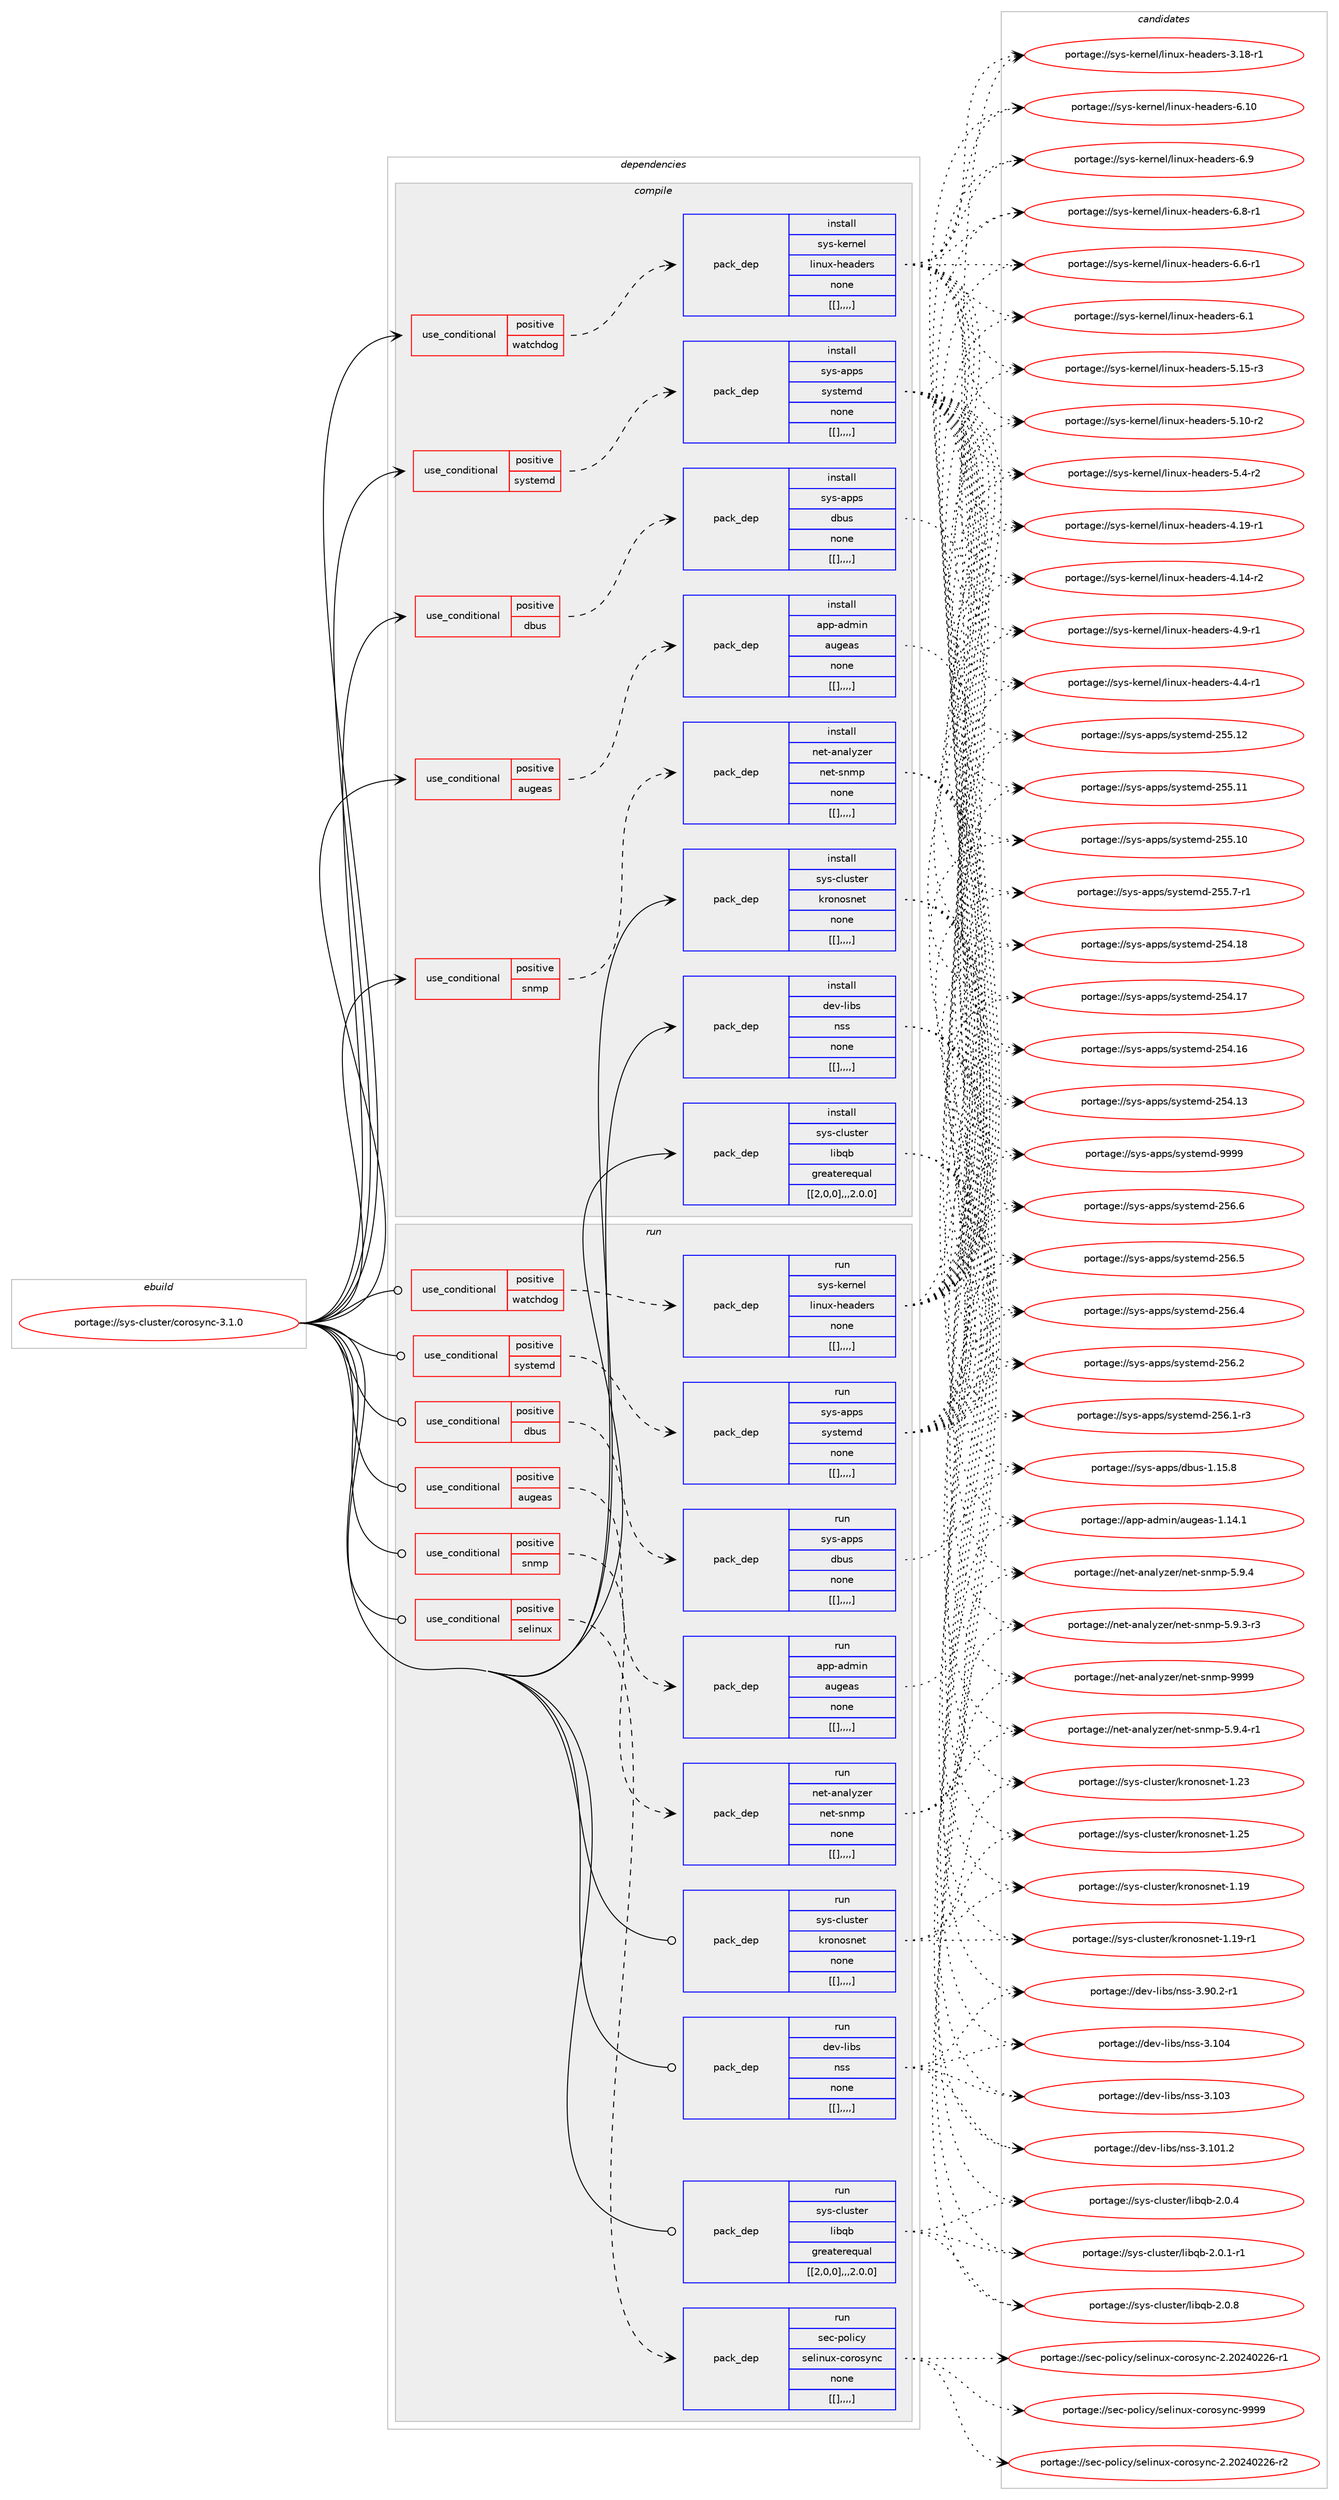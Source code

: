 digraph prolog {

# *************
# Graph options
# *************

newrank=true;
concentrate=true;
compound=true;
graph [rankdir=LR,fontname=Helvetica,fontsize=10,ranksep=1.5];#, ranksep=2.5, nodesep=0.2];
edge  [arrowhead=vee];
node  [fontname=Helvetica,fontsize=10];

# **********
# The ebuild
# **********

subgraph cluster_leftcol {
color=gray;
label=<<i>ebuild</i>>;
id [label="portage://sys-cluster/corosync-3.1.0", color=red, width=4, href="../sys-cluster/corosync-3.1.0.svg"];
}

# ****************
# The dependencies
# ****************

subgraph cluster_midcol {
color=gray;
label=<<i>dependencies</i>>;
subgraph cluster_compile {
fillcolor="#eeeeee";
style=filled;
label=<<i>compile</i>>;
subgraph cond118790 {
dependency442559 [label=<<TABLE BORDER="0" CELLBORDER="1" CELLSPACING="0" CELLPADDING="4"><TR><TD ROWSPAN="3" CELLPADDING="10">use_conditional</TD></TR><TR><TD>positive</TD></TR><TR><TD>augeas</TD></TR></TABLE>>, shape=none, color=red];
subgraph pack320806 {
dependency442560 [label=<<TABLE BORDER="0" CELLBORDER="1" CELLSPACING="0" CELLPADDING="4" WIDTH="220"><TR><TD ROWSPAN="6" CELLPADDING="30">pack_dep</TD></TR><TR><TD WIDTH="110">install</TD></TR><TR><TD>app-admin</TD></TR><TR><TD>augeas</TD></TR><TR><TD>none</TD></TR><TR><TD>[[],,,,]</TD></TR></TABLE>>, shape=none, color=blue];
}
dependency442559:e -> dependency442560:w [weight=20,style="dashed",arrowhead="vee"];
}
id:e -> dependency442559:w [weight=20,style="solid",arrowhead="vee"];
subgraph cond118791 {
dependency442561 [label=<<TABLE BORDER="0" CELLBORDER="1" CELLSPACING="0" CELLPADDING="4"><TR><TD ROWSPAN="3" CELLPADDING="10">use_conditional</TD></TR><TR><TD>positive</TD></TR><TR><TD>dbus</TD></TR></TABLE>>, shape=none, color=red];
subgraph pack320807 {
dependency442562 [label=<<TABLE BORDER="0" CELLBORDER="1" CELLSPACING="0" CELLPADDING="4" WIDTH="220"><TR><TD ROWSPAN="6" CELLPADDING="30">pack_dep</TD></TR><TR><TD WIDTH="110">install</TD></TR><TR><TD>sys-apps</TD></TR><TR><TD>dbus</TD></TR><TR><TD>none</TD></TR><TR><TD>[[],,,,]</TD></TR></TABLE>>, shape=none, color=blue];
}
dependency442561:e -> dependency442562:w [weight=20,style="dashed",arrowhead="vee"];
}
id:e -> dependency442561:w [weight=20,style="solid",arrowhead="vee"];
subgraph cond118792 {
dependency442563 [label=<<TABLE BORDER="0" CELLBORDER="1" CELLSPACING="0" CELLPADDING="4"><TR><TD ROWSPAN="3" CELLPADDING="10">use_conditional</TD></TR><TR><TD>positive</TD></TR><TR><TD>snmp</TD></TR></TABLE>>, shape=none, color=red];
subgraph pack320808 {
dependency442564 [label=<<TABLE BORDER="0" CELLBORDER="1" CELLSPACING="0" CELLPADDING="4" WIDTH="220"><TR><TD ROWSPAN="6" CELLPADDING="30">pack_dep</TD></TR><TR><TD WIDTH="110">install</TD></TR><TR><TD>net-analyzer</TD></TR><TR><TD>net-snmp</TD></TR><TR><TD>none</TD></TR><TR><TD>[[],,,,]</TD></TR></TABLE>>, shape=none, color=blue];
}
dependency442563:e -> dependency442564:w [weight=20,style="dashed",arrowhead="vee"];
}
id:e -> dependency442563:w [weight=20,style="solid",arrowhead="vee"];
subgraph cond118793 {
dependency442565 [label=<<TABLE BORDER="0" CELLBORDER="1" CELLSPACING="0" CELLPADDING="4"><TR><TD ROWSPAN="3" CELLPADDING="10">use_conditional</TD></TR><TR><TD>positive</TD></TR><TR><TD>systemd</TD></TR></TABLE>>, shape=none, color=red];
subgraph pack320809 {
dependency442566 [label=<<TABLE BORDER="0" CELLBORDER="1" CELLSPACING="0" CELLPADDING="4" WIDTH="220"><TR><TD ROWSPAN="6" CELLPADDING="30">pack_dep</TD></TR><TR><TD WIDTH="110">install</TD></TR><TR><TD>sys-apps</TD></TR><TR><TD>systemd</TD></TR><TR><TD>none</TD></TR><TR><TD>[[],,,,]</TD></TR></TABLE>>, shape=none, color=blue];
}
dependency442565:e -> dependency442566:w [weight=20,style="dashed",arrowhead="vee"];
}
id:e -> dependency442565:w [weight=20,style="solid",arrowhead="vee"];
subgraph cond118794 {
dependency442567 [label=<<TABLE BORDER="0" CELLBORDER="1" CELLSPACING="0" CELLPADDING="4"><TR><TD ROWSPAN="3" CELLPADDING="10">use_conditional</TD></TR><TR><TD>positive</TD></TR><TR><TD>watchdog</TD></TR></TABLE>>, shape=none, color=red];
subgraph pack320810 {
dependency442568 [label=<<TABLE BORDER="0" CELLBORDER="1" CELLSPACING="0" CELLPADDING="4" WIDTH="220"><TR><TD ROWSPAN="6" CELLPADDING="30">pack_dep</TD></TR><TR><TD WIDTH="110">install</TD></TR><TR><TD>sys-kernel</TD></TR><TR><TD>linux-headers</TD></TR><TR><TD>none</TD></TR><TR><TD>[[],,,,]</TD></TR></TABLE>>, shape=none, color=blue];
}
dependency442567:e -> dependency442568:w [weight=20,style="dashed",arrowhead="vee"];
}
id:e -> dependency442567:w [weight=20,style="solid",arrowhead="vee"];
subgraph pack320811 {
dependency442569 [label=<<TABLE BORDER="0" CELLBORDER="1" CELLSPACING="0" CELLPADDING="4" WIDTH="220"><TR><TD ROWSPAN="6" CELLPADDING="30">pack_dep</TD></TR><TR><TD WIDTH="110">install</TD></TR><TR><TD>dev-libs</TD></TR><TR><TD>nss</TD></TR><TR><TD>none</TD></TR><TR><TD>[[],,,,]</TD></TR></TABLE>>, shape=none, color=blue];
}
id:e -> dependency442569:w [weight=20,style="solid",arrowhead="vee"];
subgraph pack320812 {
dependency442570 [label=<<TABLE BORDER="0" CELLBORDER="1" CELLSPACING="0" CELLPADDING="4" WIDTH="220"><TR><TD ROWSPAN="6" CELLPADDING="30">pack_dep</TD></TR><TR><TD WIDTH="110">install</TD></TR><TR><TD>sys-cluster</TD></TR><TR><TD>kronosnet</TD></TR><TR><TD>none</TD></TR><TR><TD>[[],,,,]</TD></TR></TABLE>>, shape=none, color=blue];
}
id:e -> dependency442570:w [weight=20,style="solid",arrowhead="vee"];
subgraph pack320813 {
dependency442571 [label=<<TABLE BORDER="0" CELLBORDER="1" CELLSPACING="0" CELLPADDING="4" WIDTH="220"><TR><TD ROWSPAN="6" CELLPADDING="30">pack_dep</TD></TR><TR><TD WIDTH="110">install</TD></TR><TR><TD>sys-cluster</TD></TR><TR><TD>libqb</TD></TR><TR><TD>greaterequal</TD></TR><TR><TD>[[2,0,0],,,2.0.0]</TD></TR></TABLE>>, shape=none, color=blue];
}
id:e -> dependency442571:w [weight=20,style="solid",arrowhead="vee"];
}
subgraph cluster_compileandrun {
fillcolor="#eeeeee";
style=filled;
label=<<i>compile and run</i>>;
}
subgraph cluster_run {
fillcolor="#eeeeee";
style=filled;
label=<<i>run</i>>;
subgraph cond118795 {
dependency442572 [label=<<TABLE BORDER="0" CELLBORDER="1" CELLSPACING="0" CELLPADDING="4"><TR><TD ROWSPAN="3" CELLPADDING="10">use_conditional</TD></TR><TR><TD>positive</TD></TR><TR><TD>augeas</TD></TR></TABLE>>, shape=none, color=red];
subgraph pack320814 {
dependency442573 [label=<<TABLE BORDER="0" CELLBORDER="1" CELLSPACING="0" CELLPADDING="4" WIDTH="220"><TR><TD ROWSPAN="6" CELLPADDING="30">pack_dep</TD></TR><TR><TD WIDTH="110">run</TD></TR><TR><TD>app-admin</TD></TR><TR><TD>augeas</TD></TR><TR><TD>none</TD></TR><TR><TD>[[],,,,]</TD></TR></TABLE>>, shape=none, color=blue];
}
dependency442572:e -> dependency442573:w [weight=20,style="dashed",arrowhead="vee"];
}
id:e -> dependency442572:w [weight=20,style="solid",arrowhead="odot"];
subgraph cond118796 {
dependency442574 [label=<<TABLE BORDER="0" CELLBORDER="1" CELLSPACING="0" CELLPADDING="4"><TR><TD ROWSPAN="3" CELLPADDING="10">use_conditional</TD></TR><TR><TD>positive</TD></TR><TR><TD>dbus</TD></TR></TABLE>>, shape=none, color=red];
subgraph pack320815 {
dependency442575 [label=<<TABLE BORDER="0" CELLBORDER="1" CELLSPACING="0" CELLPADDING="4" WIDTH="220"><TR><TD ROWSPAN="6" CELLPADDING="30">pack_dep</TD></TR><TR><TD WIDTH="110">run</TD></TR><TR><TD>sys-apps</TD></TR><TR><TD>dbus</TD></TR><TR><TD>none</TD></TR><TR><TD>[[],,,,]</TD></TR></TABLE>>, shape=none, color=blue];
}
dependency442574:e -> dependency442575:w [weight=20,style="dashed",arrowhead="vee"];
}
id:e -> dependency442574:w [weight=20,style="solid",arrowhead="odot"];
subgraph cond118797 {
dependency442576 [label=<<TABLE BORDER="0" CELLBORDER="1" CELLSPACING="0" CELLPADDING="4"><TR><TD ROWSPAN="3" CELLPADDING="10">use_conditional</TD></TR><TR><TD>positive</TD></TR><TR><TD>selinux</TD></TR></TABLE>>, shape=none, color=red];
subgraph pack320816 {
dependency442577 [label=<<TABLE BORDER="0" CELLBORDER="1" CELLSPACING="0" CELLPADDING="4" WIDTH="220"><TR><TD ROWSPAN="6" CELLPADDING="30">pack_dep</TD></TR><TR><TD WIDTH="110">run</TD></TR><TR><TD>sec-policy</TD></TR><TR><TD>selinux-corosync</TD></TR><TR><TD>none</TD></TR><TR><TD>[[],,,,]</TD></TR></TABLE>>, shape=none, color=blue];
}
dependency442576:e -> dependency442577:w [weight=20,style="dashed",arrowhead="vee"];
}
id:e -> dependency442576:w [weight=20,style="solid",arrowhead="odot"];
subgraph cond118798 {
dependency442578 [label=<<TABLE BORDER="0" CELLBORDER="1" CELLSPACING="0" CELLPADDING="4"><TR><TD ROWSPAN="3" CELLPADDING="10">use_conditional</TD></TR><TR><TD>positive</TD></TR><TR><TD>snmp</TD></TR></TABLE>>, shape=none, color=red];
subgraph pack320817 {
dependency442579 [label=<<TABLE BORDER="0" CELLBORDER="1" CELLSPACING="0" CELLPADDING="4" WIDTH="220"><TR><TD ROWSPAN="6" CELLPADDING="30">pack_dep</TD></TR><TR><TD WIDTH="110">run</TD></TR><TR><TD>net-analyzer</TD></TR><TR><TD>net-snmp</TD></TR><TR><TD>none</TD></TR><TR><TD>[[],,,,]</TD></TR></TABLE>>, shape=none, color=blue];
}
dependency442578:e -> dependency442579:w [weight=20,style="dashed",arrowhead="vee"];
}
id:e -> dependency442578:w [weight=20,style="solid",arrowhead="odot"];
subgraph cond118799 {
dependency442580 [label=<<TABLE BORDER="0" CELLBORDER="1" CELLSPACING="0" CELLPADDING="4"><TR><TD ROWSPAN="3" CELLPADDING="10">use_conditional</TD></TR><TR><TD>positive</TD></TR><TR><TD>systemd</TD></TR></TABLE>>, shape=none, color=red];
subgraph pack320818 {
dependency442581 [label=<<TABLE BORDER="0" CELLBORDER="1" CELLSPACING="0" CELLPADDING="4" WIDTH="220"><TR><TD ROWSPAN="6" CELLPADDING="30">pack_dep</TD></TR><TR><TD WIDTH="110">run</TD></TR><TR><TD>sys-apps</TD></TR><TR><TD>systemd</TD></TR><TR><TD>none</TD></TR><TR><TD>[[],,,,]</TD></TR></TABLE>>, shape=none, color=blue];
}
dependency442580:e -> dependency442581:w [weight=20,style="dashed",arrowhead="vee"];
}
id:e -> dependency442580:w [weight=20,style="solid",arrowhead="odot"];
subgraph cond118800 {
dependency442582 [label=<<TABLE BORDER="0" CELLBORDER="1" CELLSPACING="0" CELLPADDING="4"><TR><TD ROWSPAN="3" CELLPADDING="10">use_conditional</TD></TR><TR><TD>positive</TD></TR><TR><TD>watchdog</TD></TR></TABLE>>, shape=none, color=red];
subgraph pack320819 {
dependency442583 [label=<<TABLE BORDER="0" CELLBORDER="1" CELLSPACING="0" CELLPADDING="4" WIDTH="220"><TR><TD ROWSPAN="6" CELLPADDING="30">pack_dep</TD></TR><TR><TD WIDTH="110">run</TD></TR><TR><TD>sys-kernel</TD></TR><TR><TD>linux-headers</TD></TR><TR><TD>none</TD></TR><TR><TD>[[],,,,]</TD></TR></TABLE>>, shape=none, color=blue];
}
dependency442582:e -> dependency442583:w [weight=20,style="dashed",arrowhead="vee"];
}
id:e -> dependency442582:w [weight=20,style="solid",arrowhead="odot"];
subgraph pack320820 {
dependency442584 [label=<<TABLE BORDER="0" CELLBORDER="1" CELLSPACING="0" CELLPADDING="4" WIDTH="220"><TR><TD ROWSPAN="6" CELLPADDING="30">pack_dep</TD></TR><TR><TD WIDTH="110">run</TD></TR><TR><TD>dev-libs</TD></TR><TR><TD>nss</TD></TR><TR><TD>none</TD></TR><TR><TD>[[],,,,]</TD></TR></TABLE>>, shape=none, color=blue];
}
id:e -> dependency442584:w [weight=20,style="solid",arrowhead="odot"];
subgraph pack320821 {
dependency442585 [label=<<TABLE BORDER="0" CELLBORDER="1" CELLSPACING="0" CELLPADDING="4" WIDTH="220"><TR><TD ROWSPAN="6" CELLPADDING="30">pack_dep</TD></TR><TR><TD WIDTH="110">run</TD></TR><TR><TD>sys-cluster</TD></TR><TR><TD>kronosnet</TD></TR><TR><TD>none</TD></TR><TR><TD>[[],,,,]</TD></TR></TABLE>>, shape=none, color=blue];
}
id:e -> dependency442585:w [weight=20,style="solid",arrowhead="odot"];
subgraph pack320822 {
dependency442586 [label=<<TABLE BORDER="0" CELLBORDER="1" CELLSPACING="0" CELLPADDING="4" WIDTH="220"><TR><TD ROWSPAN="6" CELLPADDING="30">pack_dep</TD></TR><TR><TD WIDTH="110">run</TD></TR><TR><TD>sys-cluster</TD></TR><TR><TD>libqb</TD></TR><TR><TD>greaterequal</TD></TR><TR><TD>[[2,0,0],,,2.0.0]</TD></TR></TABLE>>, shape=none, color=blue];
}
id:e -> dependency442586:w [weight=20,style="solid",arrowhead="odot"];
}
}

# **************
# The candidates
# **************

subgraph cluster_choices {
rank=same;
color=gray;
label=<<i>candidates</i>>;

subgraph choice320806 {
color=black;
nodesep=1;
choice97112112459710010910511047971171031019711545494649524649 [label="portage://app-admin/augeas-1.14.1", color=red, width=4,href="../app-admin/augeas-1.14.1.svg"];
dependency442560:e -> choice97112112459710010910511047971171031019711545494649524649:w [style=dotted,weight="100"];
}
subgraph choice320807 {
color=black;
nodesep=1;
choice1151211154597112112115471009811711545494649534656 [label="portage://sys-apps/dbus-1.15.8", color=red, width=4,href="../sys-apps/dbus-1.15.8.svg"];
dependency442562:e -> choice1151211154597112112115471009811711545494649534656:w [style=dotted,weight="100"];
}
subgraph choice320808 {
color=black;
nodesep=1;
choice11010111645971109710812112210111447110101116451151101091124557575757 [label="portage://net-analyzer/net-snmp-9999", color=red, width=4,href="../net-analyzer/net-snmp-9999.svg"];
choice11010111645971109710812112210111447110101116451151101091124553465746524511449 [label="portage://net-analyzer/net-snmp-5.9.4-r1", color=red, width=4,href="../net-analyzer/net-snmp-5.9.4-r1.svg"];
choice1101011164597110971081211221011144711010111645115110109112455346574652 [label="portage://net-analyzer/net-snmp-5.9.4", color=red, width=4,href="../net-analyzer/net-snmp-5.9.4.svg"];
choice11010111645971109710812112210111447110101116451151101091124553465746514511451 [label="portage://net-analyzer/net-snmp-5.9.3-r3", color=red, width=4,href="../net-analyzer/net-snmp-5.9.3-r3.svg"];
dependency442564:e -> choice11010111645971109710812112210111447110101116451151101091124557575757:w [style=dotted,weight="100"];
dependency442564:e -> choice11010111645971109710812112210111447110101116451151101091124553465746524511449:w [style=dotted,weight="100"];
dependency442564:e -> choice1101011164597110971081211221011144711010111645115110109112455346574652:w [style=dotted,weight="100"];
dependency442564:e -> choice11010111645971109710812112210111447110101116451151101091124553465746514511451:w [style=dotted,weight="100"];
}
subgraph choice320809 {
color=black;
nodesep=1;
choice1151211154597112112115471151211151161011091004557575757 [label="portage://sys-apps/systemd-9999", color=red, width=4,href="../sys-apps/systemd-9999.svg"];
choice115121115459711211211547115121115116101109100455053544654 [label="portage://sys-apps/systemd-256.6", color=red, width=4,href="../sys-apps/systemd-256.6.svg"];
choice115121115459711211211547115121115116101109100455053544653 [label="portage://sys-apps/systemd-256.5", color=red, width=4,href="../sys-apps/systemd-256.5.svg"];
choice115121115459711211211547115121115116101109100455053544652 [label="portage://sys-apps/systemd-256.4", color=red, width=4,href="../sys-apps/systemd-256.4.svg"];
choice115121115459711211211547115121115116101109100455053544650 [label="portage://sys-apps/systemd-256.2", color=red, width=4,href="../sys-apps/systemd-256.2.svg"];
choice1151211154597112112115471151211151161011091004550535446494511451 [label="portage://sys-apps/systemd-256.1-r3", color=red, width=4,href="../sys-apps/systemd-256.1-r3.svg"];
choice11512111545971121121154711512111511610110910045505353464950 [label="portage://sys-apps/systemd-255.12", color=red, width=4,href="../sys-apps/systemd-255.12.svg"];
choice11512111545971121121154711512111511610110910045505353464949 [label="portage://sys-apps/systemd-255.11", color=red, width=4,href="../sys-apps/systemd-255.11.svg"];
choice11512111545971121121154711512111511610110910045505353464948 [label="portage://sys-apps/systemd-255.10", color=red, width=4,href="../sys-apps/systemd-255.10.svg"];
choice1151211154597112112115471151211151161011091004550535346554511449 [label="portage://sys-apps/systemd-255.7-r1", color=red, width=4,href="../sys-apps/systemd-255.7-r1.svg"];
choice11512111545971121121154711512111511610110910045505352464956 [label="portage://sys-apps/systemd-254.18", color=red, width=4,href="../sys-apps/systemd-254.18.svg"];
choice11512111545971121121154711512111511610110910045505352464955 [label="portage://sys-apps/systemd-254.17", color=red, width=4,href="../sys-apps/systemd-254.17.svg"];
choice11512111545971121121154711512111511610110910045505352464954 [label="portage://sys-apps/systemd-254.16", color=red, width=4,href="../sys-apps/systemd-254.16.svg"];
choice11512111545971121121154711512111511610110910045505352464951 [label="portage://sys-apps/systemd-254.13", color=red, width=4,href="../sys-apps/systemd-254.13.svg"];
dependency442566:e -> choice1151211154597112112115471151211151161011091004557575757:w [style=dotted,weight="100"];
dependency442566:e -> choice115121115459711211211547115121115116101109100455053544654:w [style=dotted,weight="100"];
dependency442566:e -> choice115121115459711211211547115121115116101109100455053544653:w [style=dotted,weight="100"];
dependency442566:e -> choice115121115459711211211547115121115116101109100455053544652:w [style=dotted,weight="100"];
dependency442566:e -> choice115121115459711211211547115121115116101109100455053544650:w [style=dotted,weight="100"];
dependency442566:e -> choice1151211154597112112115471151211151161011091004550535446494511451:w [style=dotted,weight="100"];
dependency442566:e -> choice11512111545971121121154711512111511610110910045505353464950:w [style=dotted,weight="100"];
dependency442566:e -> choice11512111545971121121154711512111511610110910045505353464949:w [style=dotted,weight="100"];
dependency442566:e -> choice11512111545971121121154711512111511610110910045505353464948:w [style=dotted,weight="100"];
dependency442566:e -> choice1151211154597112112115471151211151161011091004550535346554511449:w [style=dotted,weight="100"];
dependency442566:e -> choice11512111545971121121154711512111511610110910045505352464956:w [style=dotted,weight="100"];
dependency442566:e -> choice11512111545971121121154711512111511610110910045505352464955:w [style=dotted,weight="100"];
dependency442566:e -> choice11512111545971121121154711512111511610110910045505352464954:w [style=dotted,weight="100"];
dependency442566:e -> choice11512111545971121121154711512111511610110910045505352464951:w [style=dotted,weight="100"];
}
subgraph choice320810 {
color=black;
nodesep=1;
choice115121115451071011141101011084710810511011712045104101971001011141154554464948 [label="portage://sys-kernel/linux-headers-6.10", color=red, width=4,href="../sys-kernel/linux-headers-6.10.svg"];
choice1151211154510710111411010110847108105110117120451041019710010111411545544657 [label="portage://sys-kernel/linux-headers-6.9", color=red, width=4,href="../sys-kernel/linux-headers-6.9.svg"];
choice11512111545107101114110101108471081051101171204510410197100101114115455446564511449 [label="portage://sys-kernel/linux-headers-6.8-r1", color=red, width=4,href="../sys-kernel/linux-headers-6.8-r1.svg"];
choice11512111545107101114110101108471081051101171204510410197100101114115455446544511449 [label="portage://sys-kernel/linux-headers-6.6-r1", color=red, width=4,href="../sys-kernel/linux-headers-6.6-r1.svg"];
choice1151211154510710111411010110847108105110117120451041019710010111411545544649 [label="portage://sys-kernel/linux-headers-6.1", color=red, width=4,href="../sys-kernel/linux-headers-6.1.svg"];
choice1151211154510710111411010110847108105110117120451041019710010111411545534649534511451 [label="portage://sys-kernel/linux-headers-5.15-r3", color=red, width=4,href="../sys-kernel/linux-headers-5.15-r3.svg"];
choice1151211154510710111411010110847108105110117120451041019710010111411545534649484511450 [label="portage://sys-kernel/linux-headers-5.10-r2", color=red, width=4,href="../sys-kernel/linux-headers-5.10-r2.svg"];
choice11512111545107101114110101108471081051101171204510410197100101114115455346524511450 [label="portage://sys-kernel/linux-headers-5.4-r2", color=red, width=4,href="../sys-kernel/linux-headers-5.4-r2.svg"];
choice1151211154510710111411010110847108105110117120451041019710010111411545524649574511449 [label="portage://sys-kernel/linux-headers-4.19-r1", color=red, width=4,href="../sys-kernel/linux-headers-4.19-r1.svg"];
choice1151211154510710111411010110847108105110117120451041019710010111411545524649524511450 [label="portage://sys-kernel/linux-headers-4.14-r2", color=red, width=4,href="../sys-kernel/linux-headers-4.14-r2.svg"];
choice11512111545107101114110101108471081051101171204510410197100101114115455246574511449 [label="portage://sys-kernel/linux-headers-4.9-r1", color=red, width=4,href="../sys-kernel/linux-headers-4.9-r1.svg"];
choice11512111545107101114110101108471081051101171204510410197100101114115455246524511449 [label="portage://sys-kernel/linux-headers-4.4-r1", color=red, width=4,href="../sys-kernel/linux-headers-4.4-r1.svg"];
choice1151211154510710111411010110847108105110117120451041019710010111411545514649564511449 [label="portage://sys-kernel/linux-headers-3.18-r1", color=red, width=4,href="../sys-kernel/linux-headers-3.18-r1.svg"];
dependency442568:e -> choice115121115451071011141101011084710810511011712045104101971001011141154554464948:w [style=dotted,weight="100"];
dependency442568:e -> choice1151211154510710111411010110847108105110117120451041019710010111411545544657:w [style=dotted,weight="100"];
dependency442568:e -> choice11512111545107101114110101108471081051101171204510410197100101114115455446564511449:w [style=dotted,weight="100"];
dependency442568:e -> choice11512111545107101114110101108471081051101171204510410197100101114115455446544511449:w [style=dotted,weight="100"];
dependency442568:e -> choice1151211154510710111411010110847108105110117120451041019710010111411545544649:w [style=dotted,weight="100"];
dependency442568:e -> choice1151211154510710111411010110847108105110117120451041019710010111411545534649534511451:w [style=dotted,weight="100"];
dependency442568:e -> choice1151211154510710111411010110847108105110117120451041019710010111411545534649484511450:w [style=dotted,weight="100"];
dependency442568:e -> choice11512111545107101114110101108471081051101171204510410197100101114115455346524511450:w [style=dotted,weight="100"];
dependency442568:e -> choice1151211154510710111411010110847108105110117120451041019710010111411545524649574511449:w [style=dotted,weight="100"];
dependency442568:e -> choice1151211154510710111411010110847108105110117120451041019710010111411545524649524511450:w [style=dotted,weight="100"];
dependency442568:e -> choice11512111545107101114110101108471081051101171204510410197100101114115455246574511449:w [style=dotted,weight="100"];
dependency442568:e -> choice11512111545107101114110101108471081051101171204510410197100101114115455246524511449:w [style=dotted,weight="100"];
dependency442568:e -> choice1151211154510710111411010110847108105110117120451041019710010111411545514649564511449:w [style=dotted,weight="100"];
}
subgraph choice320811 {
color=black;
nodesep=1;
choice100101118451081059811547110115115455146494852 [label="portage://dev-libs/nss-3.104", color=red, width=4,href="../dev-libs/nss-3.104.svg"];
choice100101118451081059811547110115115455146494851 [label="portage://dev-libs/nss-3.103", color=red, width=4,href="../dev-libs/nss-3.103.svg"];
choice1001011184510810598115471101151154551464948494650 [label="portage://dev-libs/nss-3.101.2", color=red, width=4,href="../dev-libs/nss-3.101.2.svg"];
choice100101118451081059811547110115115455146574846504511449 [label="portage://dev-libs/nss-3.90.2-r1", color=red, width=4,href="../dev-libs/nss-3.90.2-r1.svg"];
dependency442569:e -> choice100101118451081059811547110115115455146494852:w [style=dotted,weight="100"];
dependency442569:e -> choice100101118451081059811547110115115455146494851:w [style=dotted,weight="100"];
dependency442569:e -> choice1001011184510810598115471101151154551464948494650:w [style=dotted,weight="100"];
dependency442569:e -> choice100101118451081059811547110115115455146574846504511449:w [style=dotted,weight="100"];
}
subgraph choice320812 {
color=black;
nodesep=1;
choice1151211154599108117115116101114471071141111101111151101011164549465053 [label="portage://sys-cluster/kronosnet-1.25", color=red, width=4,href="../sys-cluster/kronosnet-1.25.svg"];
choice1151211154599108117115116101114471071141111101111151101011164549465051 [label="portage://sys-cluster/kronosnet-1.23", color=red, width=4,href="../sys-cluster/kronosnet-1.23.svg"];
choice11512111545991081171151161011144710711411111011111511010111645494649574511449 [label="portage://sys-cluster/kronosnet-1.19-r1", color=red, width=4,href="../sys-cluster/kronosnet-1.19-r1.svg"];
choice1151211154599108117115116101114471071141111101111151101011164549464957 [label="portage://sys-cluster/kronosnet-1.19", color=red, width=4,href="../sys-cluster/kronosnet-1.19.svg"];
dependency442570:e -> choice1151211154599108117115116101114471071141111101111151101011164549465053:w [style=dotted,weight="100"];
dependency442570:e -> choice1151211154599108117115116101114471071141111101111151101011164549465051:w [style=dotted,weight="100"];
dependency442570:e -> choice11512111545991081171151161011144710711411111011111511010111645494649574511449:w [style=dotted,weight="100"];
dependency442570:e -> choice1151211154599108117115116101114471071141111101111151101011164549464957:w [style=dotted,weight="100"];
}
subgraph choice320813 {
color=black;
nodesep=1;
choice1151211154599108117115116101114471081059811398455046484656 [label="portage://sys-cluster/libqb-2.0.8", color=red, width=4,href="../sys-cluster/libqb-2.0.8.svg"];
choice1151211154599108117115116101114471081059811398455046484652 [label="portage://sys-cluster/libqb-2.0.4", color=red, width=4,href="../sys-cluster/libqb-2.0.4.svg"];
choice11512111545991081171151161011144710810598113984550464846494511449 [label="portage://sys-cluster/libqb-2.0.1-r1", color=red, width=4,href="../sys-cluster/libqb-2.0.1-r1.svg"];
dependency442571:e -> choice1151211154599108117115116101114471081059811398455046484656:w [style=dotted,weight="100"];
dependency442571:e -> choice1151211154599108117115116101114471081059811398455046484652:w [style=dotted,weight="100"];
dependency442571:e -> choice11512111545991081171151161011144710810598113984550464846494511449:w [style=dotted,weight="100"];
}
subgraph choice320814 {
color=black;
nodesep=1;
choice97112112459710010910511047971171031019711545494649524649 [label="portage://app-admin/augeas-1.14.1", color=red, width=4,href="../app-admin/augeas-1.14.1.svg"];
dependency442573:e -> choice97112112459710010910511047971171031019711545494649524649:w [style=dotted,weight="100"];
}
subgraph choice320815 {
color=black;
nodesep=1;
choice1151211154597112112115471009811711545494649534656 [label="portage://sys-apps/dbus-1.15.8", color=red, width=4,href="../sys-apps/dbus-1.15.8.svg"];
dependency442575:e -> choice1151211154597112112115471009811711545494649534656:w [style=dotted,weight="100"];
}
subgraph choice320816 {
color=black;
nodesep=1;
choice115101994511211110810599121471151011081051101171204599111114111115121110994557575757 [label="portage://sec-policy/selinux-corosync-9999", color=red, width=4,href="../sec-policy/selinux-corosync-9999.svg"];
choice1151019945112111108105991214711510110810511011712045991111141111151211109945504650485052485050544511450 [label="portage://sec-policy/selinux-corosync-2.20240226-r2", color=red, width=4,href="../sec-policy/selinux-corosync-2.20240226-r2.svg"];
choice1151019945112111108105991214711510110810511011712045991111141111151211109945504650485052485050544511449 [label="portage://sec-policy/selinux-corosync-2.20240226-r1", color=red, width=4,href="../sec-policy/selinux-corosync-2.20240226-r1.svg"];
dependency442577:e -> choice115101994511211110810599121471151011081051101171204599111114111115121110994557575757:w [style=dotted,weight="100"];
dependency442577:e -> choice1151019945112111108105991214711510110810511011712045991111141111151211109945504650485052485050544511450:w [style=dotted,weight="100"];
dependency442577:e -> choice1151019945112111108105991214711510110810511011712045991111141111151211109945504650485052485050544511449:w [style=dotted,weight="100"];
}
subgraph choice320817 {
color=black;
nodesep=1;
choice11010111645971109710812112210111447110101116451151101091124557575757 [label="portage://net-analyzer/net-snmp-9999", color=red, width=4,href="../net-analyzer/net-snmp-9999.svg"];
choice11010111645971109710812112210111447110101116451151101091124553465746524511449 [label="portage://net-analyzer/net-snmp-5.9.4-r1", color=red, width=4,href="../net-analyzer/net-snmp-5.9.4-r1.svg"];
choice1101011164597110971081211221011144711010111645115110109112455346574652 [label="portage://net-analyzer/net-snmp-5.9.4", color=red, width=4,href="../net-analyzer/net-snmp-5.9.4.svg"];
choice11010111645971109710812112210111447110101116451151101091124553465746514511451 [label="portage://net-analyzer/net-snmp-5.9.3-r3", color=red, width=4,href="../net-analyzer/net-snmp-5.9.3-r3.svg"];
dependency442579:e -> choice11010111645971109710812112210111447110101116451151101091124557575757:w [style=dotted,weight="100"];
dependency442579:e -> choice11010111645971109710812112210111447110101116451151101091124553465746524511449:w [style=dotted,weight="100"];
dependency442579:e -> choice1101011164597110971081211221011144711010111645115110109112455346574652:w [style=dotted,weight="100"];
dependency442579:e -> choice11010111645971109710812112210111447110101116451151101091124553465746514511451:w [style=dotted,weight="100"];
}
subgraph choice320818 {
color=black;
nodesep=1;
choice1151211154597112112115471151211151161011091004557575757 [label="portage://sys-apps/systemd-9999", color=red, width=4,href="../sys-apps/systemd-9999.svg"];
choice115121115459711211211547115121115116101109100455053544654 [label="portage://sys-apps/systemd-256.6", color=red, width=4,href="../sys-apps/systemd-256.6.svg"];
choice115121115459711211211547115121115116101109100455053544653 [label="portage://sys-apps/systemd-256.5", color=red, width=4,href="../sys-apps/systemd-256.5.svg"];
choice115121115459711211211547115121115116101109100455053544652 [label="portage://sys-apps/systemd-256.4", color=red, width=4,href="../sys-apps/systemd-256.4.svg"];
choice115121115459711211211547115121115116101109100455053544650 [label="portage://sys-apps/systemd-256.2", color=red, width=4,href="../sys-apps/systemd-256.2.svg"];
choice1151211154597112112115471151211151161011091004550535446494511451 [label="portage://sys-apps/systemd-256.1-r3", color=red, width=4,href="../sys-apps/systemd-256.1-r3.svg"];
choice11512111545971121121154711512111511610110910045505353464950 [label="portage://sys-apps/systemd-255.12", color=red, width=4,href="../sys-apps/systemd-255.12.svg"];
choice11512111545971121121154711512111511610110910045505353464949 [label="portage://sys-apps/systemd-255.11", color=red, width=4,href="../sys-apps/systemd-255.11.svg"];
choice11512111545971121121154711512111511610110910045505353464948 [label="portage://sys-apps/systemd-255.10", color=red, width=4,href="../sys-apps/systemd-255.10.svg"];
choice1151211154597112112115471151211151161011091004550535346554511449 [label="portage://sys-apps/systemd-255.7-r1", color=red, width=4,href="../sys-apps/systemd-255.7-r1.svg"];
choice11512111545971121121154711512111511610110910045505352464956 [label="portage://sys-apps/systemd-254.18", color=red, width=4,href="../sys-apps/systemd-254.18.svg"];
choice11512111545971121121154711512111511610110910045505352464955 [label="portage://sys-apps/systemd-254.17", color=red, width=4,href="../sys-apps/systemd-254.17.svg"];
choice11512111545971121121154711512111511610110910045505352464954 [label="portage://sys-apps/systemd-254.16", color=red, width=4,href="../sys-apps/systemd-254.16.svg"];
choice11512111545971121121154711512111511610110910045505352464951 [label="portage://sys-apps/systemd-254.13", color=red, width=4,href="../sys-apps/systemd-254.13.svg"];
dependency442581:e -> choice1151211154597112112115471151211151161011091004557575757:w [style=dotted,weight="100"];
dependency442581:e -> choice115121115459711211211547115121115116101109100455053544654:w [style=dotted,weight="100"];
dependency442581:e -> choice115121115459711211211547115121115116101109100455053544653:w [style=dotted,weight="100"];
dependency442581:e -> choice115121115459711211211547115121115116101109100455053544652:w [style=dotted,weight="100"];
dependency442581:e -> choice115121115459711211211547115121115116101109100455053544650:w [style=dotted,weight="100"];
dependency442581:e -> choice1151211154597112112115471151211151161011091004550535446494511451:w [style=dotted,weight="100"];
dependency442581:e -> choice11512111545971121121154711512111511610110910045505353464950:w [style=dotted,weight="100"];
dependency442581:e -> choice11512111545971121121154711512111511610110910045505353464949:w [style=dotted,weight="100"];
dependency442581:e -> choice11512111545971121121154711512111511610110910045505353464948:w [style=dotted,weight="100"];
dependency442581:e -> choice1151211154597112112115471151211151161011091004550535346554511449:w [style=dotted,weight="100"];
dependency442581:e -> choice11512111545971121121154711512111511610110910045505352464956:w [style=dotted,weight="100"];
dependency442581:e -> choice11512111545971121121154711512111511610110910045505352464955:w [style=dotted,weight="100"];
dependency442581:e -> choice11512111545971121121154711512111511610110910045505352464954:w [style=dotted,weight="100"];
dependency442581:e -> choice11512111545971121121154711512111511610110910045505352464951:w [style=dotted,weight="100"];
}
subgraph choice320819 {
color=black;
nodesep=1;
choice115121115451071011141101011084710810511011712045104101971001011141154554464948 [label="portage://sys-kernel/linux-headers-6.10", color=red, width=4,href="../sys-kernel/linux-headers-6.10.svg"];
choice1151211154510710111411010110847108105110117120451041019710010111411545544657 [label="portage://sys-kernel/linux-headers-6.9", color=red, width=4,href="../sys-kernel/linux-headers-6.9.svg"];
choice11512111545107101114110101108471081051101171204510410197100101114115455446564511449 [label="portage://sys-kernel/linux-headers-6.8-r1", color=red, width=4,href="../sys-kernel/linux-headers-6.8-r1.svg"];
choice11512111545107101114110101108471081051101171204510410197100101114115455446544511449 [label="portage://sys-kernel/linux-headers-6.6-r1", color=red, width=4,href="../sys-kernel/linux-headers-6.6-r1.svg"];
choice1151211154510710111411010110847108105110117120451041019710010111411545544649 [label="portage://sys-kernel/linux-headers-6.1", color=red, width=4,href="../sys-kernel/linux-headers-6.1.svg"];
choice1151211154510710111411010110847108105110117120451041019710010111411545534649534511451 [label="portage://sys-kernel/linux-headers-5.15-r3", color=red, width=4,href="../sys-kernel/linux-headers-5.15-r3.svg"];
choice1151211154510710111411010110847108105110117120451041019710010111411545534649484511450 [label="portage://sys-kernel/linux-headers-5.10-r2", color=red, width=4,href="../sys-kernel/linux-headers-5.10-r2.svg"];
choice11512111545107101114110101108471081051101171204510410197100101114115455346524511450 [label="portage://sys-kernel/linux-headers-5.4-r2", color=red, width=4,href="../sys-kernel/linux-headers-5.4-r2.svg"];
choice1151211154510710111411010110847108105110117120451041019710010111411545524649574511449 [label="portage://sys-kernel/linux-headers-4.19-r1", color=red, width=4,href="../sys-kernel/linux-headers-4.19-r1.svg"];
choice1151211154510710111411010110847108105110117120451041019710010111411545524649524511450 [label="portage://sys-kernel/linux-headers-4.14-r2", color=red, width=4,href="../sys-kernel/linux-headers-4.14-r2.svg"];
choice11512111545107101114110101108471081051101171204510410197100101114115455246574511449 [label="portage://sys-kernel/linux-headers-4.9-r1", color=red, width=4,href="../sys-kernel/linux-headers-4.9-r1.svg"];
choice11512111545107101114110101108471081051101171204510410197100101114115455246524511449 [label="portage://sys-kernel/linux-headers-4.4-r1", color=red, width=4,href="../sys-kernel/linux-headers-4.4-r1.svg"];
choice1151211154510710111411010110847108105110117120451041019710010111411545514649564511449 [label="portage://sys-kernel/linux-headers-3.18-r1", color=red, width=4,href="../sys-kernel/linux-headers-3.18-r1.svg"];
dependency442583:e -> choice115121115451071011141101011084710810511011712045104101971001011141154554464948:w [style=dotted,weight="100"];
dependency442583:e -> choice1151211154510710111411010110847108105110117120451041019710010111411545544657:w [style=dotted,weight="100"];
dependency442583:e -> choice11512111545107101114110101108471081051101171204510410197100101114115455446564511449:w [style=dotted,weight="100"];
dependency442583:e -> choice11512111545107101114110101108471081051101171204510410197100101114115455446544511449:w [style=dotted,weight="100"];
dependency442583:e -> choice1151211154510710111411010110847108105110117120451041019710010111411545544649:w [style=dotted,weight="100"];
dependency442583:e -> choice1151211154510710111411010110847108105110117120451041019710010111411545534649534511451:w [style=dotted,weight="100"];
dependency442583:e -> choice1151211154510710111411010110847108105110117120451041019710010111411545534649484511450:w [style=dotted,weight="100"];
dependency442583:e -> choice11512111545107101114110101108471081051101171204510410197100101114115455346524511450:w [style=dotted,weight="100"];
dependency442583:e -> choice1151211154510710111411010110847108105110117120451041019710010111411545524649574511449:w [style=dotted,weight="100"];
dependency442583:e -> choice1151211154510710111411010110847108105110117120451041019710010111411545524649524511450:w [style=dotted,weight="100"];
dependency442583:e -> choice11512111545107101114110101108471081051101171204510410197100101114115455246574511449:w [style=dotted,weight="100"];
dependency442583:e -> choice11512111545107101114110101108471081051101171204510410197100101114115455246524511449:w [style=dotted,weight="100"];
dependency442583:e -> choice1151211154510710111411010110847108105110117120451041019710010111411545514649564511449:w [style=dotted,weight="100"];
}
subgraph choice320820 {
color=black;
nodesep=1;
choice100101118451081059811547110115115455146494852 [label="portage://dev-libs/nss-3.104", color=red, width=4,href="../dev-libs/nss-3.104.svg"];
choice100101118451081059811547110115115455146494851 [label="portage://dev-libs/nss-3.103", color=red, width=4,href="../dev-libs/nss-3.103.svg"];
choice1001011184510810598115471101151154551464948494650 [label="portage://dev-libs/nss-3.101.2", color=red, width=4,href="../dev-libs/nss-3.101.2.svg"];
choice100101118451081059811547110115115455146574846504511449 [label="portage://dev-libs/nss-3.90.2-r1", color=red, width=4,href="../dev-libs/nss-3.90.2-r1.svg"];
dependency442584:e -> choice100101118451081059811547110115115455146494852:w [style=dotted,weight="100"];
dependency442584:e -> choice100101118451081059811547110115115455146494851:w [style=dotted,weight="100"];
dependency442584:e -> choice1001011184510810598115471101151154551464948494650:w [style=dotted,weight="100"];
dependency442584:e -> choice100101118451081059811547110115115455146574846504511449:w [style=dotted,weight="100"];
}
subgraph choice320821 {
color=black;
nodesep=1;
choice1151211154599108117115116101114471071141111101111151101011164549465053 [label="portage://sys-cluster/kronosnet-1.25", color=red, width=4,href="../sys-cluster/kronosnet-1.25.svg"];
choice1151211154599108117115116101114471071141111101111151101011164549465051 [label="portage://sys-cluster/kronosnet-1.23", color=red, width=4,href="../sys-cluster/kronosnet-1.23.svg"];
choice11512111545991081171151161011144710711411111011111511010111645494649574511449 [label="portage://sys-cluster/kronosnet-1.19-r1", color=red, width=4,href="../sys-cluster/kronosnet-1.19-r1.svg"];
choice1151211154599108117115116101114471071141111101111151101011164549464957 [label="portage://sys-cluster/kronosnet-1.19", color=red, width=4,href="../sys-cluster/kronosnet-1.19.svg"];
dependency442585:e -> choice1151211154599108117115116101114471071141111101111151101011164549465053:w [style=dotted,weight="100"];
dependency442585:e -> choice1151211154599108117115116101114471071141111101111151101011164549465051:w [style=dotted,weight="100"];
dependency442585:e -> choice11512111545991081171151161011144710711411111011111511010111645494649574511449:w [style=dotted,weight="100"];
dependency442585:e -> choice1151211154599108117115116101114471071141111101111151101011164549464957:w [style=dotted,weight="100"];
}
subgraph choice320822 {
color=black;
nodesep=1;
choice1151211154599108117115116101114471081059811398455046484656 [label="portage://sys-cluster/libqb-2.0.8", color=red, width=4,href="../sys-cluster/libqb-2.0.8.svg"];
choice1151211154599108117115116101114471081059811398455046484652 [label="portage://sys-cluster/libqb-2.0.4", color=red, width=4,href="../sys-cluster/libqb-2.0.4.svg"];
choice11512111545991081171151161011144710810598113984550464846494511449 [label="portage://sys-cluster/libqb-2.0.1-r1", color=red, width=4,href="../sys-cluster/libqb-2.0.1-r1.svg"];
dependency442586:e -> choice1151211154599108117115116101114471081059811398455046484656:w [style=dotted,weight="100"];
dependency442586:e -> choice1151211154599108117115116101114471081059811398455046484652:w [style=dotted,weight="100"];
dependency442586:e -> choice11512111545991081171151161011144710810598113984550464846494511449:w [style=dotted,weight="100"];
}
}

}
